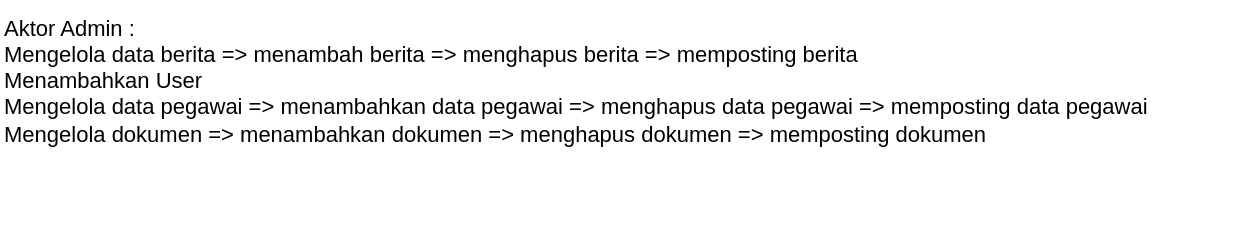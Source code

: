 <mxfile version="24.8.3">
  <diagram name="Halaman-1" id="a5erM-GR11yOrh0IN9mk">
    <mxGraphModel dx="843" dy="418" grid="1" gridSize="10" guides="1" tooltips="1" connect="1" arrows="1" fold="1" page="1" pageScale="1" pageWidth="827" pageHeight="1169" math="0" shadow="0">
      <root>
        <mxCell id="0" />
        <mxCell id="1" parent="0" />
        <mxCell id="oPUzicGF5XvQ0izhRm26-2" value="&lt;div align=&quot;left&quot; style=&quot;font-size: 11px;&quot;&gt;&lt;font style=&quot;font-size: 11px;&quot;&gt;Aktor Admin :&lt;br&gt;Mengelola data berita =&amp;gt; menambah berita =&amp;gt; menghapus berita =&amp;gt; memposting berita&lt;br&gt;Menambahkan User&lt;br&gt;Mengelola data pegawai =&amp;gt; menambahkan data pegawai =&amp;gt; menghapus data pegawai =&amp;gt; memposting data pegawai &lt;br&gt;Mengelola dokumen =&amp;gt; menambahkan dokumen =&amp;gt; menghapus dokumen =&amp;gt; memposting dokumen&lt;br&gt;&lt;br&gt;&lt;/font&gt;&lt;/div&gt;&lt;div align=&quot;left&quot; style=&quot;font-size: 11px;&quot;&gt;&lt;font style=&quot;font-size: 11px;&quot;&gt;&lt;br&gt;&lt;/font&gt;&lt;/div&gt;&lt;div align=&quot;left&quot; style=&quot;font-size: 11px;&quot;&gt;&lt;font style=&quot;font-size: 11px;&quot;&gt;&lt;br&gt;&lt;/font&gt;&lt;/div&gt;" style="text;html=1;align=left;verticalAlign=middle;resizable=0;points=[];autosize=1;strokeColor=none;fillColor=none;" vertex="1" parent="1">
          <mxGeometry x="40" y="30" width="620" height="120" as="geometry" />
        </mxCell>
      </root>
    </mxGraphModel>
  </diagram>
</mxfile>
